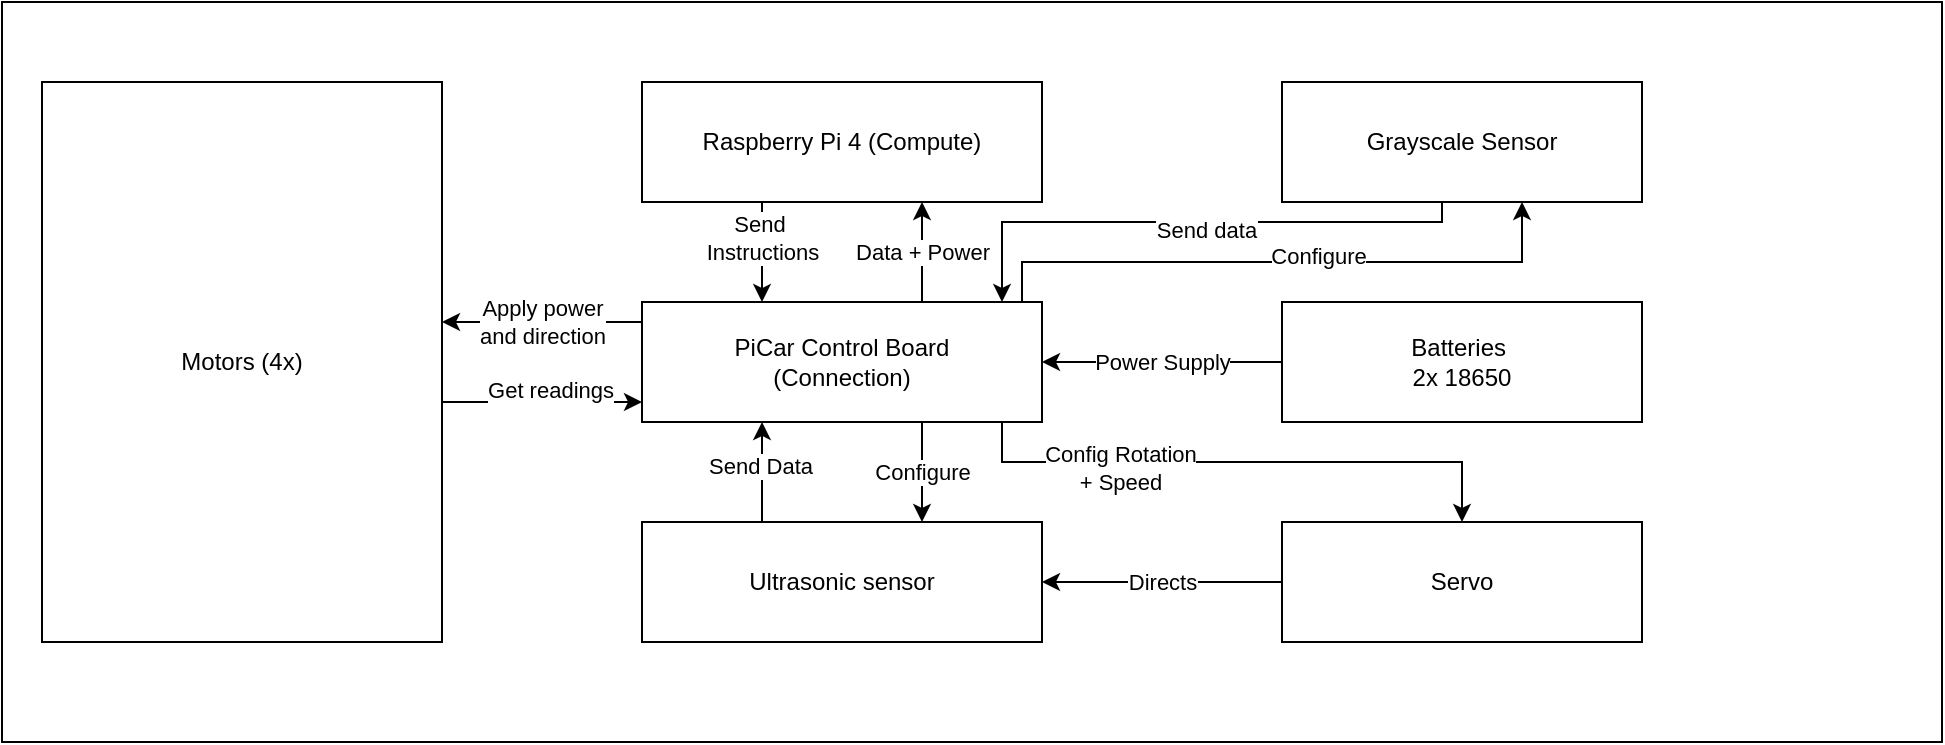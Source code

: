 <mxfile version="23.1.5" type="device">
  <diagram name="Page-1" id="_MnGSh32mzbZPi_uW8kq">
    <mxGraphModel dx="1725" dy="474" grid="1" gridSize="10" guides="1" tooltips="1" connect="1" arrows="1" fold="1" page="1" pageScale="1" pageWidth="827" pageHeight="1169" math="0" shadow="0">
      <root>
        <mxCell id="0" />
        <mxCell id="1" parent="0" />
        <mxCell id="b4bqZYuxYeVIcgovf8sj-44" value="" style="rounded=0;whiteSpace=wrap;html=1;" vertex="1" parent="1">
          <mxGeometry x="-60" y="170" width="970" height="370" as="geometry" />
        </mxCell>
        <mxCell id="b4bqZYuxYeVIcgovf8sj-14" value="" style="edgeStyle=orthogonalEdgeStyle;rounded=0;orthogonalLoop=1;jettySize=auto;html=1;" edge="1" parent="1" source="b4bqZYuxYeVIcgovf8sj-1" target="b4bqZYuxYeVIcgovf8sj-2">
          <mxGeometry relative="1" as="geometry">
            <Array as="points">
              <mxPoint x="320" y="290" />
              <mxPoint x="320" y="290" />
            </Array>
          </mxGeometry>
        </mxCell>
        <mxCell id="b4bqZYuxYeVIcgovf8sj-22" value="Send&amp;nbsp;&lt;br&gt;Instructions" style="edgeLabel;html=1;align=center;verticalAlign=middle;resizable=0;points=[];" vertex="1" connectable="0" parent="b4bqZYuxYeVIcgovf8sj-14">
          <mxGeometry x="-0.28" relative="1" as="geometry">
            <mxPoint as="offset" />
          </mxGeometry>
        </mxCell>
        <mxCell id="b4bqZYuxYeVIcgovf8sj-1" value="Raspberry Pi 4 (Compute)" style="rounded=0;whiteSpace=wrap;html=1;" vertex="1" parent="1">
          <mxGeometry x="260" y="210" width="200" height="60" as="geometry" />
        </mxCell>
        <mxCell id="b4bqZYuxYeVIcgovf8sj-20" value="Data + Power" style="edgeStyle=orthogonalEdgeStyle;rounded=0;orthogonalLoop=1;jettySize=auto;html=1;" edge="1" parent="1" source="b4bqZYuxYeVIcgovf8sj-2" target="b4bqZYuxYeVIcgovf8sj-1">
          <mxGeometry relative="1" as="geometry">
            <Array as="points">
              <mxPoint x="400" y="290" />
              <mxPoint x="400" y="290" />
            </Array>
          </mxGeometry>
        </mxCell>
        <mxCell id="b4bqZYuxYeVIcgovf8sj-25" value="Configure" style="edgeStyle=orthogonalEdgeStyle;rounded=0;orthogonalLoop=1;jettySize=auto;html=1;" edge="1" parent="1" source="b4bqZYuxYeVIcgovf8sj-2" target="b4bqZYuxYeVIcgovf8sj-7">
          <mxGeometry relative="1" as="geometry">
            <Array as="points">
              <mxPoint x="400" y="410" />
              <mxPoint x="400" y="410" />
            </Array>
          </mxGeometry>
        </mxCell>
        <mxCell id="b4bqZYuxYeVIcgovf8sj-27" style="edgeStyle=orthogonalEdgeStyle;rounded=0;orthogonalLoop=1;jettySize=auto;html=1;" edge="1" parent="1" source="b4bqZYuxYeVIcgovf8sj-2" target="b4bqZYuxYeVIcgovf8sj-16">
          <mxGeometry relative="1" as="geometry">
            <Array as="points">
              <mxPoint x="450" y="300" />
              <mxPoint x="700" y="300" />
            </Array>
          </mxGeometry>
        </mxCell>
        <mxCell id="b4bqZYuxYeVIcgovf8sj-33" value="Configure" style="edgeLabel;html=1;align=center;verticalAlign=middle;resizable=0;points=[];" vertex="1" connectable="0" parent="b4bqZYuxYeVIcgovf8sj-27">
          <mxGeometry x="0.118" y="3" relative="1" as="geometry">
            <mxPoint as="offset" />
          </mxGeometry>
        </mxCell>
        <mxCell id="b4bqZYuxYeVIcgovf8sj-34" value="Apply power&lt;br&gt;and direction" style="edgeStyle=orthogonalEdgeStyle;rounded=0;orthogonalLoop=1;jettySize=auto;html=1;" edge="1" parent="1" source="b4bqZYuxYeVIcgovf8sj-2" target="b4bqZYuxYeVIcgovf8sj-13">
          <mxGeometry relative="1" as="geometry">
            <Array as="points">
              <mxPoint x="210" y="330" />
              <mxPoint x="210" y="330" />
            </Array>
          </mxGeometry>
        </mxCell>
        <mxCell id="b4bqZYuxYeVIcgovf8sj-40" style="edgeStyle=orthogonalEdgeStyle;rounded=0;orthogonalLoop=1;jettySize=auto;html=1;" edge="1" parent="1" source="b4bqZYuxYeVIcgovf8sj-2" target="b4bqZYuxYeVIcgovf8sj-39">
          <mxGeometry relative="1" as="geometry">
            <Array as="points">
              <mxPoint x="440" y="400" />
              <mxPoint x="670" y="400" />
            </Array>
          </mxGeometry>
        </mxCell>
        <mxCell id="b4bqZYuxYeVIcgovf8sj-41" value="Config Rotation&lt;br&gt;+ Speed" style="edgeLabel;html=1;align=center;verticalAlign=middle;resizable=0;points=[];" vertex="1" connectable="0" parent="b4bqZYuxYeVIcgovf8sj-40">
          <mxGeometry x="-0.436" y="-3" relative="1" as="geometry">
            <mxPoint as="offset" />
          </mxGeometry>
        </mxCell>
        <mxCell id="b4bqZYuxYeVIcgovf8sj-2" value="PiCar Control Board&lt;br&gt;(Connection)" style="rounded=0;whiteSpace=wrap;html=1;" vertex="1" parent="1">
          <mxGeometry x="260" y="320" width="200" height="60" as="geometry" />
        </mxCell>
        <mxCell id="b4bqZYuxYeVIcgovf8sj-6" value="Power Supply" style="edgeStyle=orthogonalEdgeStyle;rounded=0;orthogonalLoop=1;jettySize=auto;html=1;" edge="1" parent="1" source="b4bqZYuxYeVIcgovf8sj-5" target="b4bqZYuxYeVIcgovf8sj-2">
          <mxGeometry relative="1" as="geometry" />
        </mxCell>
        <mxCell id="b4bqZYuxYeVIcgovf8sj-5" value="Batteries&amp;nbsp;&lt;br&gt;2x 18650" style="rounded=0;whiteSpace=wrap;html=1;" vertex="1" parent="1">
          <mxGeometry x="580" y="320" width="180" height="60" as="geometry" />
        </mxCell>
        <mxCell id="b4bqZYuxYeVIcgovf8sj-8" style="edgeStyle=orthogonalEdgeStyle;rounded=0;orthogonalLoop=1;jettySize=auto;html=1;" edge="1" parent="1" source="b4bqZYuxYeVIcgovf8sj-7" target="b4bqZYuxYeVIcgovf8sj-2">
          <mxGeometry relative="1" as="geometry">
            <Array as="points">
              <mxPoint x="320" y="400" />
              <mxPoint x="320" y="400" />
            </Array>
          </mxGeometry>
        </mxCell>
        <mxCell id="b4bqZYuxYeVIcgovf8sj-19" value="Send Data" style="edgeLabel;html=1;align=center;verticalAlign=middle;resizable=0;points=[];" vertex="1" connectable="0" parent="b4bqZYuxYeVIcgovf8sj-8">
          <mxGeometry x="0.12" y="1" relative="1" as="geometry">
            <mxPoint as="offset" />
          </mxGeometry>
        </mxCell>
        <mxCell id="b4bqZYuxYeVIcgovf8sj-7" value="Ultrasonic sensor" style="rounded=0;whiteSpace=wrap;html=1;" vertex="1" parent="1">
          <mxGeometry x="260" y="430" width="200" height="60" as="geometry" />
        </mxCell>
        <mxCell id="b4bqZYuxYeVIcgovf8sj-35" style="edgeStyle=orthogonalEdgeStyle;rounded=0;orthogonalLoop=1;jettySize=auto;html=1;" edge="1" parent="1" source="b4bqZYuxYeVIcgovf8sj-13" target="b4bqZYuxYeVIcgovf8sj-2">
          <mxGeometry relative="1" as="geometry">
            <Array as="points">
              <mxPoint x="210" y="370" />
              <mxPoint x="210" y="370" />
            </Array>
          </mxGeometry>
        </mxCell>
        <mxCell id="b4bqZYuxYeVIcgovf8sj-36" value="Get readings" style="edgeLabel;html=1;align=center;verticalAlign=middle;resizable=0;points=[];" vertex="1" connectable="0" parent="b4bqZYuxYeVIcgovf8sj-35">
          <mxGeometry x="0.08" y="6" relative="1" as="geometry">
            <mxPoint as="offset" />
          </mxGeometry>
        </mxCell>
        <mxCell id="b4bqZYuxYeVIcgovf8sj-13" value="Motors (4x)" style="rounded=0;whiteSpace=wrap;html=1;" vertex="1" parent="1">
          <mxGeometry x="-40" y="210" width="200" height="280" as="geometry" />
        </mxCell>
        <mxCell id="b4bqZYuxYeVIcgovf8sj-30" style="edgeStyle=orthogonalEdgeStyle;rounded=0;orthogonalLoop=1;jettySize=auto;html=1;" edge="1" parent="1" source="b4bqZYuxYeVIcgovf8sj-16" target="b4bqZYuxYeVIcgovf8sj-2">
          <mxGeometry relative="1" as="geometry">
            <Array as="points">
              <mxPoint x="660" y="280" />
              <mxPoint x="440" y="280" />
            </Array>
          </mxGeometry>
        </mxCell>
        <mxCell id="b4bqZYuxYeVIcgovf8sj-31" value="Send data" style="edgeLabel;html=1;align=center;verticalAlign=middle;resizable=0;points=[];" vertex="1" connectable="0" parent="b4bqZYuxYeVIcgovf8sj-30">
          <mxGeometry x="-0.049" y="4" relative="1" as="geometry">
            <mxPoint as="offset" />
          </mxGeometry>
        </mxCell>
        <mxCell id="b4bqZYuxYeVIcgovf8sj-16" value="Grayscale Sensor" style="rounded=0;whiteSpace=wrap;html=1;" vertex="1" parent="1">
          <mxGeometry x="580" y="210" width="180" height="60" as="geometry" />
        </mxCell>
        <mxCell id="b4bqZYuxYeVIcgovf8sj-42" value="Directs" style="edgeStyle=orthogonalEdgeStyle;rounded=0;orthogonalLoop=1;jettySize=auto;html=1;" edge="1" parent="1" source="b4bqZYuxYeVIcgovf8sj-39" target="b4bqZYuxYeVIcgovf8sj-7">
          <mxGeometry relative="1" as="geometry" />
        </mxCell>
        <mxCell id="b4bqZYuxYeVIcgovf8sj-39" value="Servo" style="rounded=0;whiteSpace=wrap;html=1;" vertex="1" parent="1">
          <mxGeometry x="580" y="430" width="180" height="60" as="geometry" />
        </mxCell>
      </root>
    </mxGraphModel>
  </diagram>
</mxfile>
